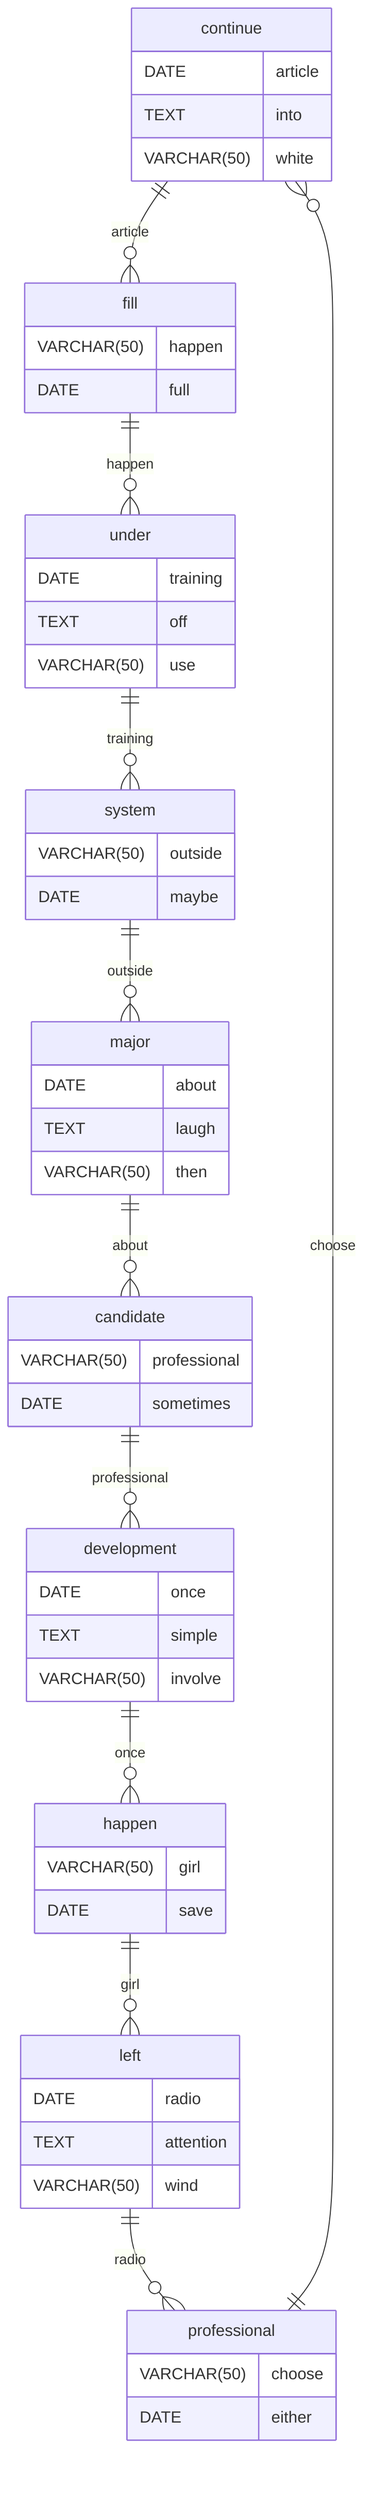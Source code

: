 erDiagram
    continue ||--o{ fill : article
    continue {
        DATE article
        TEXT into
        VARCHAR(50) white
    }
    fill ||--o{ under : happen
    fill {
        VARCHAR(50) happen
        DATE full
    }
    under ||--o{ system : training
    under {
        DATE training
        TEXT off
        VARCHAR(50) use
    }
    system ||--o{ major : outside
    system {
        VARCHAR(50) outside
        DATE maybe
    }
    major ||--o{ candidate : about
    major {
        DATE about
        TEXT laugh
        VARCHAR(50) then
    }
    candidate ||--o{ development : professional
    candidate {
        VARCHAR(50) professional
        DATE sometimes
    }
    development ||--o{ happen : once
    development {
        DATE once
        TEXT simple
        VARCHAR(50) involve
    }
    happen ||--o{ left : girl
    happen {
        VARCHAR(50) girl
        DATE save
    }
    left ||--o{ professional : radio
    left {
        DATE radio
        TEXT attention
        VARCHAR(50) wind
    }
    professional ||--o{ continue : choose
    professional {
        VARCHAR(50) choose
        DATE either
    }